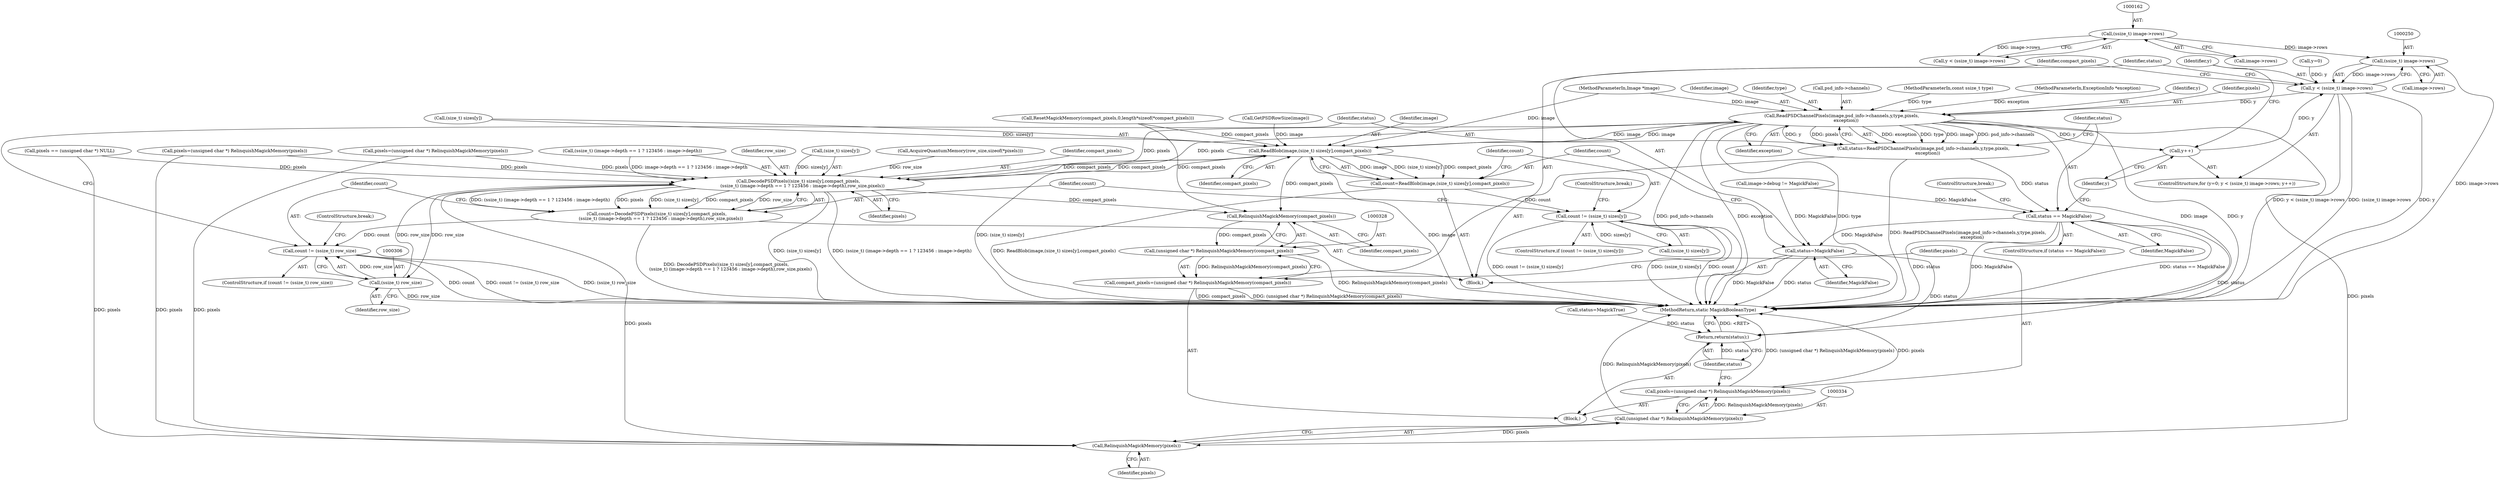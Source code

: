 digraph "0_ImageMagick_d4ec73f866a7c42a2e7f301fcd696e5cb7a7d3ab_0@pointer" {
"1000249" [label="(Call,(ssize_t) image->rows)"];
"1000161" [label="(Call,(ssize_t) image->rows)"];
"1000247" [label="(Call,y < (ssize_t) image->rows)"];
"1000311" [label="(Call,ReadPSDChannelPixels(image,psd_info->channels,y,type,pixels,\n      exception))"];
"1000254" [label="(Call,y++)"];
"1000262" [label="(Call,ReadBlob(image,(size_t) sizes[y],compact_pixels))"];
"1000260" [label="(Call,count=ReadBlob(image,(size_t) sizes[y],compact_pixels))"];
"1000271" [label="(Call,count != (ssize_t) sizes[y])"];
"1000281" [label="(Call,DecodePSDPixels((size_t) sizes[y],compact_pixels,\n      (ssize_t) (image->depth == 1 ? 123456 : image->depth),row_size,pixels))"];
"1000279" [label="(Call,count=DecodePSDPixels((size_t) sizes[y],compact_pixels,\n      (ssize_t) (image->depth == 1 ? 123456 : image->depth),row_size,pixels))"];
"1000303" [label="(Call,count != (ssize_t) row_size)"];
"1000305" [label="(Call,(ssize_t) row_size)"];
"1000329" [label="(Call,RelinquishMagickMemory(compact_pixels))"];
"1000327" [label="(Call,(unsigned char *) RelinquishMagickMemory(compact_pixels))"];
"1000325" [label="(Call,compact_pixels=(unsigned char *) RelinquishMagickMemory(compact_pixels))"];
"1000335" [label="(Call,RelinquishMagickMemory(pixels))"];
"1000333" [label="(Call,(unsigned char *) RelinquishMagickMemory(pixels))"];
"1000331" [label="(Call,pixels=(unsigned char *) RelinquishMagickMemory(pixels))"];
"1000309" [label="(Call,status=ReadPSDChannelPixels(image,psd_info->channels,y,type,pixels,\n      exception))"];
"1000321" [label="(Call,status == MagickFalse)"];
"1000257" [label="(Call,status=MagickFalse)"];
"1000337" [label="(Return,return(status);)"];
"1000326" [label="(Identifier,compact_pixels)"];
"1000322" [label="(Identifier,status)"];
"1000331" [label="(Call,pixels=(unsigned char *) RelinquishMagickMemory(pixels))"];
"1000321" [label="(Call,status == MagickFalse)"];
"1000249" [label="(Call,(ssize_t) image->rows)"];
"1000141" [label="(Call,pixels == (unsigned char *) NULL)"];
"1000161" [label="(Call,(ssize_t) image->rows)"];
"1000116" [label="(Call,image->debug != MagickFalse)"];
"1000333" [label="(Call,(unsigned char *) RelinquishMagickMemory(pixels))"];
"1000263" [label="(Identifier,image)"];
"1000305" [label="(Call,(ssize_t) row_size)"];
"1000270" [label="(ControlStructure,if (count != (ssize_t) sizes[y]))"];
"1000307" [label="(Identifier,row_size)"];
"1000218" [label="(Call,pixels=(unsigned char *) RelinquishMagickMemory(pixels))"];
"1000303" [label="(Call,count != (ssize_t) row_size)"];
"1000251" [label="(Call,image->rows)"];
"1000318" [label="(Identifier,pixels)"];
"1000309" [label="(Call,status=ReadPSDChannelPixels(image,psd_info->channels,y,type,pixels,\n      exception))"];
"1000300" [label="(Identifier,row_size)"];
"1000159" [label="(Call,y < (ssize_t) image->rows)"];
"1000247" [label="(Call,y < (ssize_t) image->rows)"];
"1000254" [label="(Call,y++)"];
"1000244" [label="(Call,y=0)"];
"1000282" [label="(Call,(size_t) sizes[y])"];
"1000278" [label="(ControlStructure,break;)"];
"1000190" [label="(Call,pixels=(unsigned char *) RelinquishMagickMemory(pixels))"];
"1000102" [label="(MethodParameterIn,Image *image)"];
"1000248" [label="(Identifier,y)"];
"1000260" [label="(Call,count=ReadBlob(image,(size_t) sizes[y],compact_pixels))"];
"1000280" [label="(Identifier,count)"];
"1000271" [label="(Call,count != (ssize_t) sizes[y])"];
"1000256" [label="(Block,)"];
"1000312" [label="(Identifier,image)"];
"1000258" [label="(Identifier,status)"];
"1000319" [label="(Identifier,exception)"];
"1000323" [label="(Identifier,MagickFalse)"];
"1000135" [label="(Call,AcquireQuantumMemory(row_size,sizeof(*pixels)))"];
"1000308" [label="(ControlStructure,break;)"];
"1000281" [label="(Call,DecodePSDPixels((size_t) sizes[y],compact_pixels,\n      (ssize_t) (image->depth == 1 ? 123456 : image->depth),row_size,pixels))"];
"1000317" [label="(Identifier,type)"];
"1000261" [label="(Identifier,count)"];
"1000107" [label="(Block,)"];
"1000311" [label="(Call,ReadPSDChannelPixels(image,psd_info->channels,y,type,pixels,\n      exception))"];
"1000243" [label="(ControlStructure,for (y=0; y < (ssize_t) image->rows; y++))"];
"1000313" [label="(Call,psd_info->channels)"];
"1000273" [label="(Call,(ssize_t) sizes[y])"];
"1000287" [label="(Identifier,compact_pixels)"];
"1000310" [label="(Identifier,status)"];
"1000257" [label="(Call,status=MagickFalse)"];
"1000335" [label="(Call,RelinquishMagickMemory(pixels))"];
"1000269" [label="(Identifier,compact_pixels)"];
"1000304" [label="(Identifier,count)"];
"1000104" [label="(MethodParameterIn,const ssize_t type)"];
"1000262" [label="(Call,ReadBlob(image,(size_t) sizes[y],compact_pixels))"];
"1000302" [label="(ControlStructure,if (count != (ssize_t) row_size))"];
"1000301" [label="(Identifier,pixels)"];
"1000339" [label="(MethodReturn,static MagickBooleanType)"];
"1000272" [label="(Identifier,count)"];
"1000337" [label="(Return,return(status);)"];
"1000279" [label="(Call,count=DecodePSDPixels((size_t) sizes[y],compact_pixels,\n      (ssize_t) (image->depth == 1 ? 123456 : image->depth),row_size,pixels))"];
"1000332" [label="(Identifier,pixels)"];
"1000264" [label="(Call,(size_t) sizes[y])"];
"1000330" [label="(Identifier,compact_pixels)"];
"1000232" [label="(Call,ResetMagickMemory(compact_pixels,0,length*sizeof(*compact_pixels)))"];
"1000106" [label="(MethodParameterIn,ExceptionInfo *exception)"];
"1000324" [label="(ControlStructure,break;)"];
"1000336" [label="(Identifier,pixels)"];
"1000240" [label="(Call,status=MagickTrue)"];
"1000129" [label="(Call,GetPSDRowSize(image))"];
"1000288" [label="(Call,(ssize_t) (image->depth == 1 ? 123456 : image->depth))"];
"1000327" [label="(Call,(unsigned char *) RelinquishMagickMemory(compact_pixels))"];
"1000259" [label="(Identifier,MagickFalse)"];
"1000329" [label="(Call,RelinquishMagickMemory(compact_pixels))"];
"1000338" [label="(Identifier,status)"];
"1000320" [label="(ControlStructure,if (status == MagickFalse))"];
"1000163" [label="(Call,image->rows)"];
"1000316" [label="(Identifier,y)"];
"1000325" [label="(Call,compact_pixels=(unsigned char *) RelinquishMagickMemory(compact_pixels))"];
"1000255" [label="(Identifier,y)"];
"1000249" -> "1000247"  [label="AST: "];
"1000249" -> "1000251"  [label="CFG: "];
"1000250" -> "1000249"  [label="AST: "];
"1000251" -> "1000249"  [label="AST: "];
"1000247" -> "1000249"  [label="CFG: "];
"1000249" -> "1000339"  [label="DDG: image->rows"];
"1000249" -> "1000247"  [label="DDG: image->rows"];
"1000161" -> "1000249"  [label="DDG: image->rows"];
"1000161" -> "1000159"  [label="AST: "];
"1000161" -> "1000163"  [label="CFG: "];
"1000162" -> "1000161"  [label="AST: "];
"1000163" -> "1000161"  [label="AST: "];
"1000159" -> "1000161"  [label="CFG: "];
"1000161" -> "1000159"  [label="DDG: image->rows"];
"1000247" -> "1000243"  [label="AST: "];
"1000248" -> "1000247"  [label="AST: "];
"1000258" -> "1000247"  [label="CFG: "];
"1000326" -> "1000247"  [label="CFG: "];
"1000247" -> "1000339"  [label="DDG: y"];
"1000247" -> "1000339"  [label="DDG: y < (ssize_t) image->rows"];
"1000247" -> "1000339"  [label="DDG: (ssize_t) image->rows"];
"1000254" -> "1000247"  [label="DDG: y"];
"1000244" -> "1000247"  [label="DDG: y"];
"1000247" -> "1000311"  [label="DDG: y"];
"1000311" -> "1000309"  [label="AST: "];
"1000311" -> "1000319"  [label="CFG: "];
"1000312" -> "1000311"  [label="AST: "];
"1000313" -> "1000311"  [label="AST: "];
"1000316" -> "1000311"  [label="AST: "];
"1000317" -> "1000311"  [label="AST: "];
"1000318" -> "1000311"  [label="AST: "];
"1000319" -> "1000311"  [label="AST: "];
"1000309" -> "1000311"  [label="CFG: "];
"1000311" -> "1000339"  [label="DDG: image"];
"1000311" -> "1000339"  [label="DDG: y"];
"1000311" -> "1000339"  [label="DDG: psd_info->channels"];
"1000311" -> "1000339"  [label="DDG: exception"];
"1000311" -> "1000339"  [label="DDG: type"];
"1000311" -> "1000254"  [label="DDG: y"];
"1000311" -> "1000262"  [label="DDG: image"];
"1000311" -> "1000281"  [label="DDG: pixels"];
"1000311" -> "1000309"  [label="DDG: exception"];
"1000311" -> "1000309"  [label="DDG: type"];
"1000311" -> "1000309"  [label="DDG: image"];
"1000311" -> "1000309"  [label="DDG: psd_info->channels"];
"1000311" -> "1000309"  [label="DDG: y"];
"1000311" -> "1000309"  [label="DDG: pixels"];
"1000262" -> "1000311"  [label="DDG: image"];
"1000102" -> "1000311"  [label="DDG: image"];
"1000104" -> "1000311"  [label="DDG: type"];
"1000281" -> "1000311"  [label="DDG: pixels"];
"1000106" -> "1000311"  [label="DDG: exception"];
"1000311" -> "1000335"  [label="DDG: pixels"];
"1000254" -> "1000243"  [label="AST: "];
"1000254" -> "1000255"  [label="CFG: "];
"1000255" -> "1000254"  [label="AST: "];
"1000248" -> "1000254"  [label="CFG: "];
"1000262" -> "1000260"  [label="AST: "];
"1000262" -> "1000269"  [label="CFG: "];
"1000263" -> "1000262"  [label="AST: "];
"1000264" -> "1000262"  [label="AST: "];
"1000269" -> "1000262"  [label="AST: "];
"1000260" -> "1000262"  [label="CFG: "];
"1000262" -> "1000339"  [label="DDG: (size_t) sizes[y]"];
"1000262" -> "1000339"  [label="DDG: image"];
"1000262" -> "1000260"  [label="DDG: image"];
"1000262" -> "1000260"  [label="DDG: (size_t) sizes[y]"];
"1000262" -> "1000260"  [label="DDG: compact_pixels"];
"1000129" -> "1000262"  [label="DDG: image"];
"1000102" -> "1000262"  [label="DDG: image"];
"1000264" -> "1000262"  [label="DDG: sizes[y]"];
"1000232" -> "1000262"  [label="DDG: compact_pixels"];
"1000281" -> "1000262"  [label="DDG: compact_pixels"];
"1000262" -> "1000281"  [label="DDG: compact_pixels"];
"1000262" -> "1000329"  [label="DDG: compact_pixels"];
"1000260" -> "1000256"  [label="AST: "];
"1000261" -> "1000260"  [label="AST: "];
"1000272" -> "1000260"  [label="CFG: "];
"1000260" -> "1000339"  [label="DDG: ReadBlob(image,(size_t) sizes[y],compact_pixels)"];
"1000260" -> "1000271"  [label="DDG: count"];
"1000271" -> "1000270"  [label="AST: "];
"1000271" -> "1000273"  [label="CFG: "];
"1000272" -> "1000271"  [label="AST: "];
"1000273" -> "1000271"  [label="AST: "];
"1000278" -> "1000271"  [label="CFG: "];
"1000280" -> "1000271"  [label="CFG: "];
"1000271" -> "1000339"  [label="DDG: (ssize_t) sizes[y]"];
"1000271" -> "1000339"  [label="DDG: count"];
"1000271" -> "1000339"  [label="DDG: count != (ssize_t) sizes[y]"];
"1000273" -> "1000271"  [label="DDG: sizes[y]"];
"1000281" -> "1000279"  [label="AST: "];
"1000281" -> "1000301"  [label="CFG: "];
"1000282" -> "1000281"  [label="AST: "];
"1000287" -> "1000281"  [label="AST: "];
"1000288" -> "1000281"  [label="AST: "];
"1000300" -> "1000281"  [label="AST: "];
"1000301" -> "1000281"  [label="AST: "];
"1000279" -> "1000281"  [label="CFG: "];
"1000281" -> "1000339"  [label="DDG: (size_t) sizes[y]"];
"1000281" -> "1000339"  [label="DDG: (ssize_t) (image->depth == 1 ? 123456 : image->depth)"];
"1000281" -> "1000279"  [label="DDG: (ssize_t) (image->depth == 1 ? 123456 : image->depth)"];
"1000281" -> "1000279"  [label="DDG: pixels"];
"1000281" -> "1000279"  [label="DDG: (size_t) sizes[y]"];
"1000281" -> "1000279"  [label="DDG: compact_pixels"];
"1000281" -> "1000279"  [label="DDG: row_size"];
"1000282" -> "1000281"  [label="DDG: sizes[y]"];
"1000288" -> "1000281"  [label="DDG: image->depth == 1 ? 123456 : image->depth"];
"1000305" -> "1000281"  [label="DDG: row_size"];
"1000135" -> "1000281"  [label="DDG: row_size"];
"1000141" -> "1000281"  [label="DDG: pixels"];
"1000218" -> "1000281"  [label="DDG: pixels"];
"1000190" -> "1000281"  [label="DDG: pixels"];
"1000281" -> "1000305"  [label="DDG: row_size"];
"1000281" -> "1000329"  [label="DDG: compact_pixels"];
"1000281" -> "1000335"  [label="DDG: pixels"];
"1000279" -> "1000256"  [label="AST: "];
"1000280" -> "1000279"  [label="AST: "];
"1000304" -> "1000279"  [label="CFG: "];
"1000279" -> "1000339"  [label="DDG: DecodePSDPixels((size_t) sizes[y],compact_pixels,\n      (ssize_t) (image->depth == 1 ? 123456 : image->depth),row_size,pixels)"];
"1000279" -> "1000303"  [label="DDG: count"];
"1000303" -> "1000302"  [label="AST: "];
"1000303" -> "1000305"  [label="CFG: "];
"1000304" -> "1000303"  [label="AST: "];
"1000305" -> "1000303"  [label="AST: "];
"1000308" -> "1000303"  [label="CFG: "];
"1000310" -> "1000303"  [label="CFG: "];
"1000303" -> "1000339"  [label="DDG: count"];
"1000303" -> "1000339"  [label="DDG: count != (ssize_t) row_size"];
"1000303" -> "1000339"  [label="DDG: (ssize_t) row_size"];
"1000305" -> "1000303"  [label="DDG: row_size"];
"1000305" -> "1000307"  [label="CFG: "];
"1000306" -> "1000305"  [label="AST: "];
"1000307" -> "1000305"  [label="AST: "];
"1000305" -> "1000339"  [label="DDG: row_size"];
"1000329" -> "1000327"  [label="AST: "];
"1000329" -> "1000330"  [label="CFG: "];
"1000330" -> "1000329"  [label="AST: "];
"1000327" -> "1000329"  [label="CFG: "];
"1000329" -> "1000327"  [label="DDG: compact_pixels"];
"1000232" -> "1000329"  [label="DDG: compact_pixels"];
"1000327" -> "1000325"  [label="AST: "];
"1000328" -> "1000327"  [label="AST: "];
"1000325" -> "1000327"  [label="CFG: "];
"1000327" -> "1000339"  [label="DDG: RelinquishMagickMemory(compact_pixels)"];
"1000327" -> "1000325"  [label="DDG: RelinquishMagickMemory(compact_pixels)"];
"1000325" -> "1000107"  [label="AST: "];
"1000326" -> "1000325"  [label="AST: "];
"1000332" -> "1000325"  [label="CFG: "];
"1000325" -> "1000339"  [label="DDG: compact_pixels"];
"1000325" -> "1000339"  [label="DDG: (unsigned char *) RelinquishMagickMemory(compact_pixels)"];
"1000335" -> "1000333"  [label="AST: "];
"1000335" -> "1000336"  [label="CFG: "];
"1000336" -> "1000335"  [label="AST: "];
"1000333" -> "1000335"  [label="CFG: "];
"1000335" -> "1000333"  [label="DDG: pixels"];
"1000141" -> "1000335"  [label="DDG: pixels"];
"1000218" -> "1000335"  [label="DDG: pixels"];
"1000190" -> "1000335"  [label="DDG: pixels"];
"1000333" -> "1000331"  [label="AST: "];
"1000334" -> "1000333"  [label="AST: "];
"1000331" -> "1000333"  [label="CFG: "];
"1000333" -> "1000339"  [label="DDG: RelinquishMagickMemory(pixels)"];
"1000333" -> "1000331"  [label="DDG: RelinquishMagickMemory(pixels)"];
"1000331" -> "1000107"  [label="AST: "];
"1000332" -> "1000331"  [label="AST: "];
"1000338" -> "1000331"  [label="CFG: "];
"1000331" -> "1000339"  [label="DDG: (unsigned char *) RelinquishMagickMemory(pixels)"];
"1000331" -> "1000339"  [label="DDG: pixels"];
"1000309" -> "1000256"  [label="AST: "];
"1000310" -> "1000309"  [label="AST: "];
"1000322" -> "1000309"  [label="CFG: "];
"1000309" -> "1000339"  [label="DDG: ReadPSDChannelPixels(image,psd_info->channels,y,type,pixels,\n      exception)"];
"1000309" -> "1000321"  [label="DDG: status"];
"1000321" -> "1000320"  [label="AST: "];
"1000321" -> "1000323"  [label="CFG: "];
"1000322" -> "1000321"  [label="AST: "];
"1000323" -> "1000321"  [label="AST: "];
"1000324" -> "1000321"  [label="CFG: "];
"1000255" -> "1000321"  [label="CFG: "];
"1000321" -> "1000339"  [label="DDG: status"];
"1000321" -> "1000339"  [label="DDG: MagickFalse"];
"1000321" -> "1000339"  [label="DDG: status == MagickFalse"];
"1000321" -> "1000257"  [label="DDG: MagickFalse"];
"1000116" -> "1000321"  [label="DDG: MagickFalse"];
"1000321" -> "1000337"  [label="DDG: status"];
"1000257" -> "1000256"  [label="AST: "];
"1000257" -> "1000259"  [label="CFG: "];
"1000258" -> "1000257"  [label="AST: "];
"1000259" -> "1000257"  [label="AST: "];
"1000261" -> "1000257"  [label="CFG: "];
"1000257" -> "1000339"  [label="DDG: MagickFalse"];
"1000257" -> "1000339"  [label="DDG: status"];
"1000116" -> "1000257"  [label="DDG: MagickFalse"];
"1000257" -> "1000337"  [label="DDG: status"];
"1000337" -> "1000107"  [label="AST: "];
"1000337" -> "1000338"  [label="CFG: "];
"1000338" -> "1000337"  [label="AST: "];
"1000339" -> "1000337"  [label="CFG: "];
"1000337" -> "1000339"  [label="DDG: <RET>"];
"1000338" -> "1000337"  [label="DDG: status"];
"1000240" -> "1000337"  [label="DDG: status"];
}
